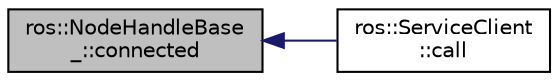 digraph "ros::NodeHandleBase_::connected"
{
  edge [fontname="Helvetica",fontsize="10",labelfontname="Helvetica",labelfontsize="10"];
  node [fontname="Helvetica",fontsize="10",shape=record];
  rankdir="LR";
  Node1 [label="ros::NodeHandleBase\l_::connected",height=0.2,width=0.4,color="black", fillcolor="grey75", style="filled" fontcolor="black"];
  Node1 -> Node2 [dir="back",color="midnightblue",fontsize="10",style="solid",fontname="Helvetica"];
  Node2 [label="ros::ServiceClient\l::call",height=0.2,width=0.4,color="black", fillcolor="white", style="filled",URL="$classros_1_1_service_client.html#aad3c9266b8e1d9dbf1f6b89ed460592d"];
}
